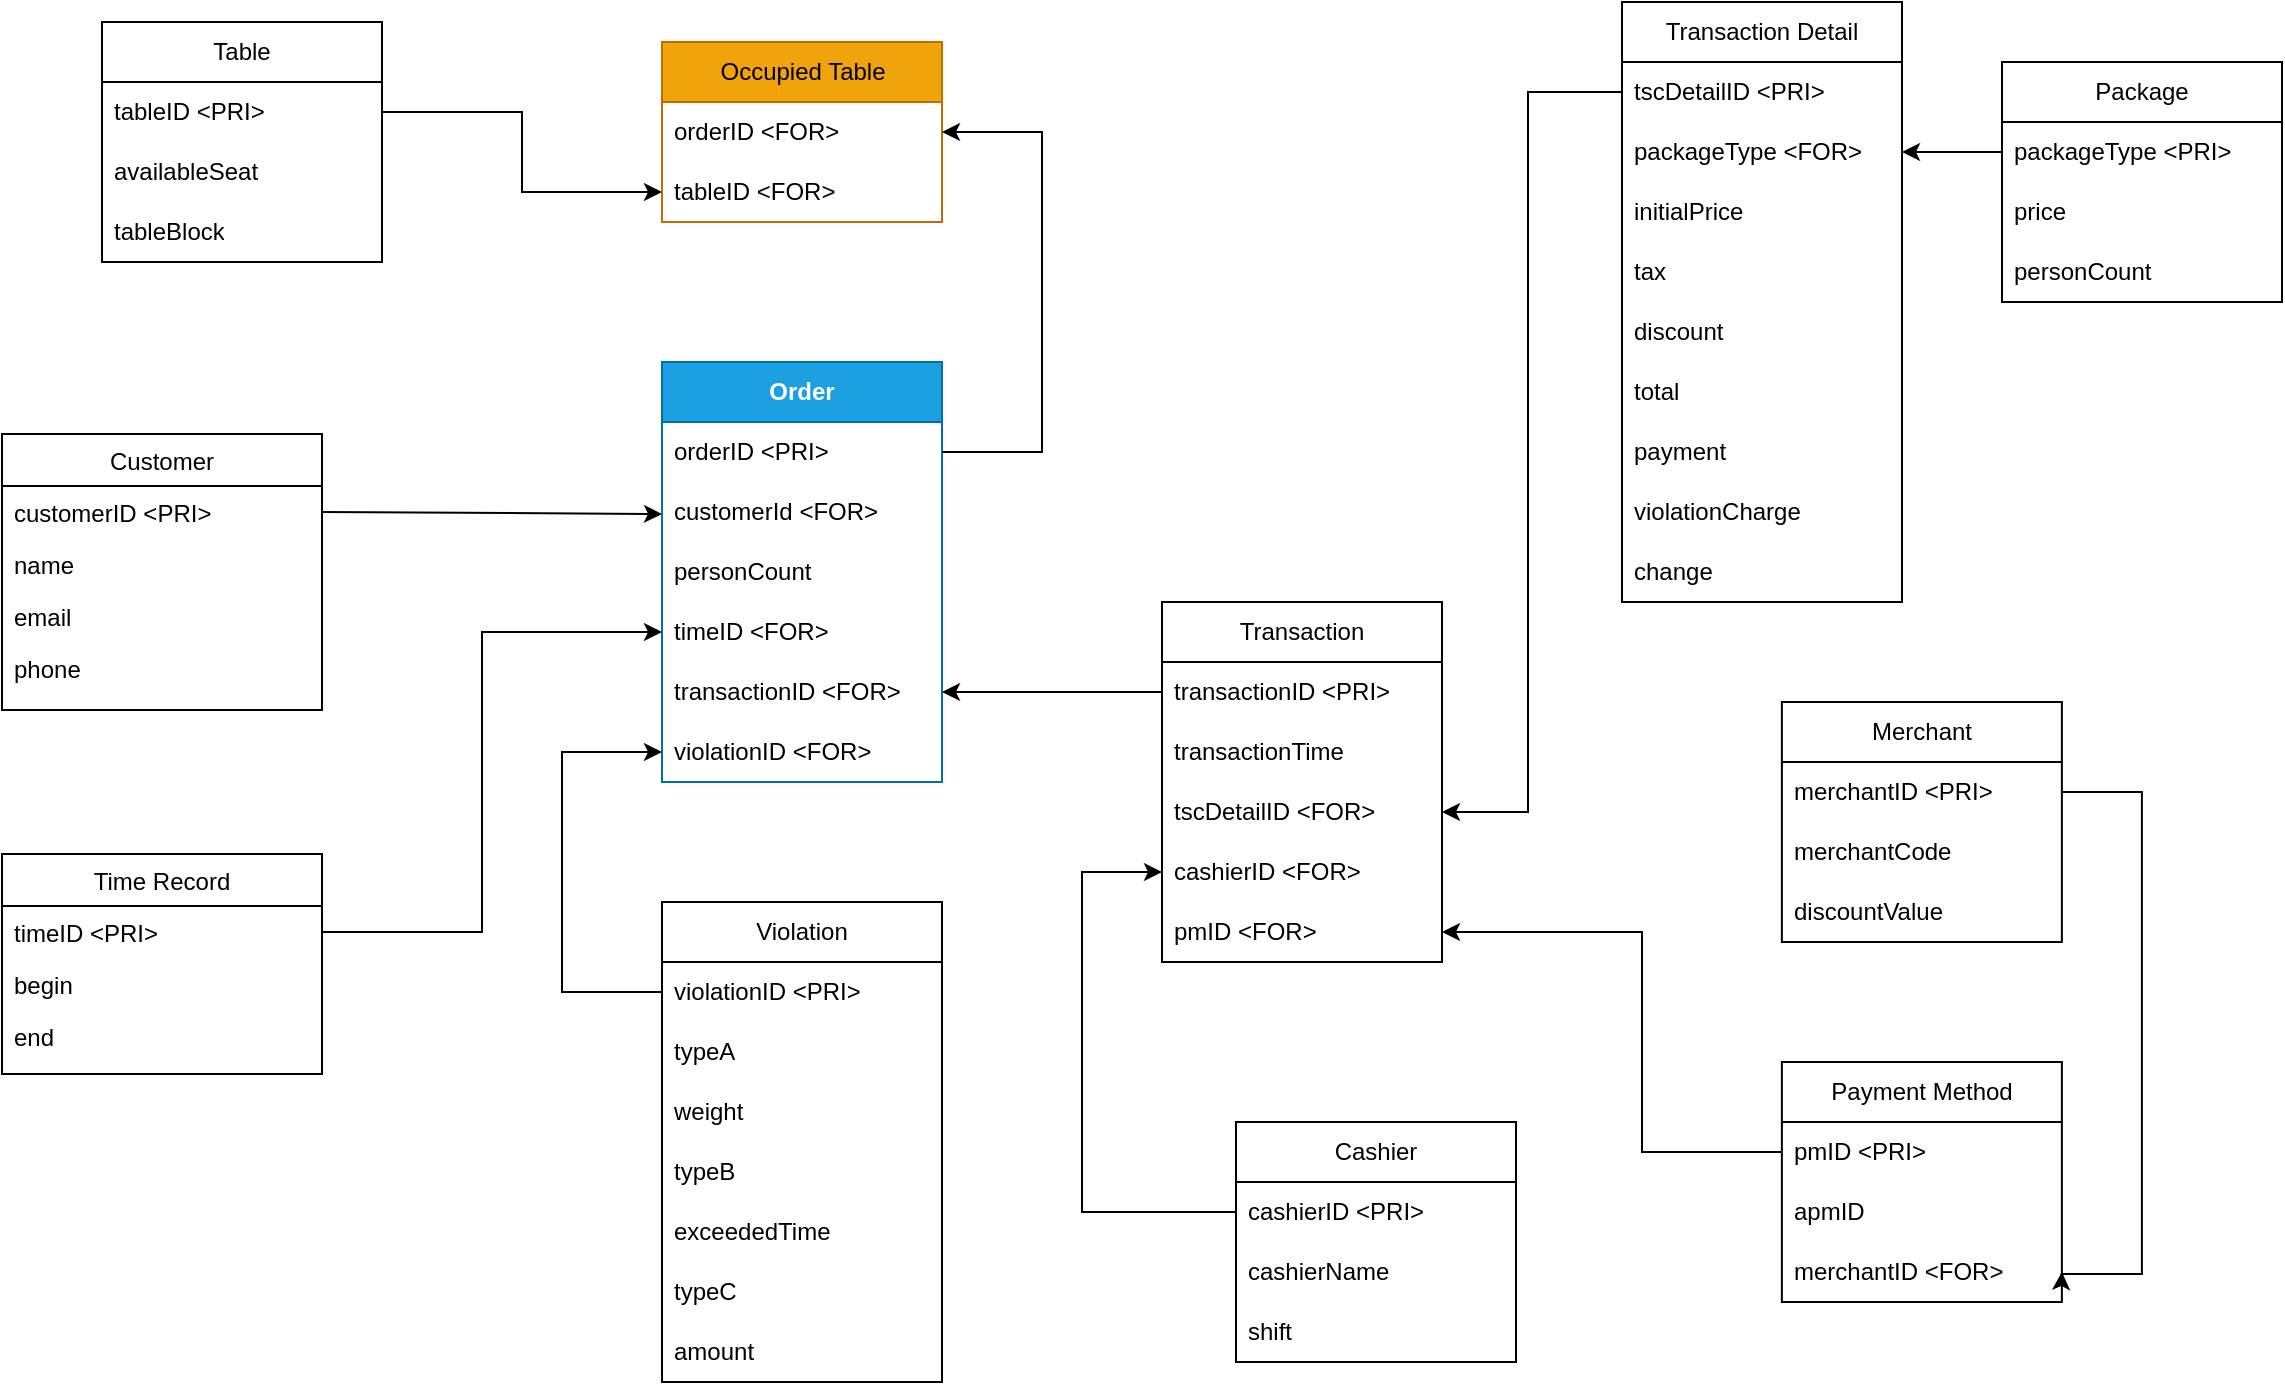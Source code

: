 <mxfile version="21.4.0" type="device">
  <diagram id="C5RBs43oDa-KdzZeNtuy" name="Page-1">
    <mxGraphModel dx="1593" dy="828" grid="1" gridSize="10" guides="1" tooltips="1" connect="1" arrows="1" fold="1" page="1" pageScale="1" pageWidth="1654" pageHeight="1169" math="0" shadow="0">
      <root>
        <mxCell id="WIyWlLk6GJQsqaUBKTNV-0" />
        <mxCell id="WIyWlLk6GJQsqaUBKTNV-1" parent="WIyWlLk6GJQsqaUBKTNV-0" />
        <mxCell id="zkfFHV4jXpPFQw0GAbJ--0" value="Customer" style="swimlane;fontStyle=0;align=center;verticalAlign=top;childLayout=stackLayout;horizontal=1;startSize=26;horizontalStack=0;resizeParent=1;resizeLast=0;collapsible=1;marginBottom=0;rounded=0;shadow=0;strokeWidth=1;movable=1;resizable=1;rotatable=1;deletable=1;editable=1;locked=0;connectable=1;fillColor=none;" parent="WIyWlLk6GJQsqaUBKTNV-1" vertex="1">
          <mxGeometry x="257" y="396" width="160" height="138" as="geometry">
            <mxRectangle x="257" y="456" width="160" height="26" as="alternateBounds" />
          </mxGeometry>
        </mxCell>
        <mxCell id="zkfFHV4jXpPFQw0GAbJ--1" value="customerID &lt;PRI&gt;" style="text;align=left;verticalAlign=top;spacingLeft=4;spacingRight=4;overflow=hidden;rotatable=0;points=[[0,0.5],[1,0.5]];portConstraint=eastwest;" parent="zkfFHV4jXpPFQw0GAbJ--0" vertex="1">
          <mxGeometry y="26" width="160" height="26" as="geometry" />
        </mxCell>
        <mxCell id="zkfFHV4jXpPFQw0GAbJ--3" value="name" style="text;align=left;verticalAlign=top;spacingLeft=4;spacingRight=4;overflow=hidden;rotatable=0;points=[[0,0.5],[1,0.5]];portConstraint=eastwest;rounded=0;shadow=0;html=0;" parent="zkfFHV4jXpPFQw0GAbJ--0" vertex="1">
          <mxGeometry y="52" width="160" height="26" as="geometry" />
        </mxCell>
        <mxCell id="HFJ0OPPeHNzr7fRNvtOe-2" value="email" style="text;align=left;verticalAlign=top;spacingLeft=4;spacingRight=4;overflow=hidden;rotatable=0;points=[[0,0.5],[1,0.5]];portConstraint=eastwest;rounded=0;shadow=0;html=0;" parent="zkfFHV4jXpPFQw0GAbJ--0" vertex="1">
          <mxGeometry y="78" width="160" height="26" as="geometry" />
        </mxCell>
        <mxCell id="HFJ0OPPeHNzr7fRNvtOe-3" value="phone" style="text;align=left;verticalAlign=top;spacingLeft=4;spacingRight=4;overflow=hidden;rotatable=0;points=[[0,0.5],[1,0.5]];portConstraint=eastwest;rounded=0;shadow=0;html=0;" parent="zkfFHV4jXpPFQw0GAbJ--0" vertex="1">
          <mxGeometry y="104" width="160" height="26" as="geometry" />
        </mxCell>
        <mxCell id="HFJ0OPPeHNzr7fRNvtOe-5" value="" style="endArrow=classic;html=1;rounded=0;exitX=1;exitY=0.5;exitDx=0;exitDy=0;" parent="WIyWlLk6GJQsqaUBKTNV-1" source="zkfFHV4jXpPFQw0GAbJ--1" edge="1">
          <mxGeometry width="50" height="50" relative="1" as="geometry">
            <mxPoint x="507" y="436" as="sourcePoint" />
            <mxPoint x="587" y="436" as="targetPoint" />
          </mxGeometry>
        </mxCell>
        <mxCell id="HFJ0OPPeHNzr7fRNvtOe-8" value="&lt;b&gt;&lt;font style=&quot;font-size: 12px;&quot;&gt;Order&lt;/font&gt;&lt;/b&gt;" style="swimlane;fontStyle=0;childLayout=stackLayout;horizontal=1;startSize=30;horizontalStack=0;resizeParent=1;resizeParentMax=0;resizeLast=0;collapsible=1;marginBottom=0;whiteSpace=wrap;html=1;fillColor=#1ba1e2;strokeColor=#006EAF;fontColor=#ffffff;" parent="WIyWlLk6GJQsqaUBKTNV-1" vertex="1">
          <mxGeometry x="587" y="360" width="140" height="210" as="geometry">
            <mxRectangle x="540" y="134" width="70" height="30" as="alternateBounds" />
          </mxGeometry>
        </mxCell>
        <mxCell id="HFJ0OPPeHNzr7fRNvtOe-9" value="orderID &amp;lt;PRI&amp;gt;" style="text;strokeColor=none;fillColor=none;align=left;verticalAlign=middle;spacingLeft=4;spacingRight=4;overflow=hidden;points=[[0,0.5],[1,0.5]];portConstraint=eastwest;rotatable=0;whiteSpace=wrap;html=1;" parent="HFJ0OPPeHNzr7fRNvtOe-8" vertex="1">
          <mxGeometry y="30" width="140" height="30" as="geometry" />
        </mxCell>
        <mxCell id="HFJ0OPPeHNzr7fRNvtOe-10" value="customerId &amp;lt;FOR&amp;gt;" style="text;strokeColor=none;fillColor=none;align=left;verticalAlign=middle;spacingLeft=4;spacingRight=4;overflow=hidden;points=[[0,0.5],[1,0.5]];portConstraint=eastwest;rotatable=0;whiteSpace=wrap;html=1;" parent="HFJ0OPPeHNzr7fRNvtOe-8" vertex="1">
          <mxGeometry y="60" width="140" height="30" as="geometry" />
        </mxCell>
        <mxCell id="HFJ0OPPeHNzr7fRNvtOe-11" value="personCount" style="text;strokeColor=none;fillColor=none;align=left;verticalAlign=middle;spacingLeft=4;spacingRight=4;overflow=hidden;points=[[0,0.5],[1,0.5]];portConstraint=eastwest;rotatable=0;whiteSpace=wrap;html=1;" parent="HFJ0OPPeHNzr7fRNvtOe-8" vertex="1">
          <mxGeometry y="90" width="140" height="30" as="geometry" />
        </mxCell>
        <mxCell id="HFJ0OPPeHNzr7fRNvtOe-15" value="timeID &amp;lt;FOR&amp;gt;" style="text;strokeColor=none;fillColor=none;align=left;verticalAlign=middle;spacingLeft=4;spacingRight=4;overflow=hidden;points=[[0,0.5],[1,0.5]];portConstraint=eastwest;rotatable=0;whiteSpace=wrap;html=1;" parent="HFJ0OPPeHNzr7fRNvtOe-8" vertex="1">
          <mxGeometry y="120" width="140" height="30" as="geometry" />
        </mxCell>
        <mxCell id="kiUMEhD_tdSdoW-5Vb_H-0" value="transactionID &amp;lt;FOR&amp;gt;" style="text;strokeColor=none;fillColor=none;align=left;verticalAlign=middle;spacingLeft=4;spacingRight=4;overflow=hidden;points=[[0,0.5],[1,0.5]];portConstraint=eastwest;rotatable=0;whiteSpace=wrap;html=1;" parent="HFJ0OPPeHNzr7fRNvtOe-8" vertex="1">
          <mxGeometry y="150" width="140" height="30" as="geometry" />
        </mxCell>
        <mxCell id="kiUMEhD_tdSdoW-5Vb_H-1" value="violationID&amp;nbsp;&amp;lt;FOR&amp;gt;" style="text;strokeColor=none;fillColor=none;align=left;verticalAlign=middle;spacingLeft=4;spacingRight=4;overflow=hidden;points=[[0,0.5],[1,0.5]];portConstraint=eastwest;rotatable=0;whiteSpace=wrap;html=1;" parent="HFJ0OPPeHNzr7fRNvtOe-8" vertex="1">
          <mxGeometry y="180" width="140" height="30" as="geometry" />
        </mxCell>
        <mxCell id="kiUMEhD_tdSdoW-5Vb_H-4" value="Time Record" style="swimlane;fontStyle=0;align=center;verticalAlign=top;childLayout=stackLayout;horizontal=1;startSize=26;horizontalStack=0;resizeParent=1;resizeLast=0;collapsible=1;marginBottom=0;rounded=0;shadow=0;strokeWidth=1;movable=1;resizable=1;rotatable=1;deletable=1;editable=1;locked=0;connectable=1;" parent="WIyWlLk6GJQsqaUBKTNV-1" vertex="1">
          <mxGeometry x="257" y="606" width="160" height="110" as="geometry">
            <mxRectangle x="257" y="666" width="160" height="26" as="alternateBounds" />
          </mxGeometry>
        </mxCell>
        <mxCell id="kiUMEhD_tdSdoW-5Vb_H-5" value="timeID &lt;PRI&gt;" style="text;align=left;verticalAlign=top;spacingLeft=4;spacingRight=4;overflow=hidden;rotatable=0;points=[[0,0.5],[1,0.5]];portConstraint=eastwest;" parent="kiUMEhD_tdSdoW-5Vb_H-4" vertex="1">
          <mxGeometry y="26" width="160" height="26" as="geometry" />
        </mxCell>
        <mxCell id="kiUMEhD_tdSdoW-5Vb_H-6" value="begin" style="text;align=left;verticalAlign=top;spacingLeft=4;spacingRight=4;overflow=hidden;rotatable=0;points=[[0,0.5],[1,0.5]];portConstraint=eastwest;rounded=0;shadow=0;html=0;" parent="kiUMEhD_tdSdoW-5Vb_H-4" vertex="1">
          <mxGeometry y="52" width="160" height="26" as="geometry" />
        </mxCell>
        <mxCell id="kiUMEhD_tdSdoW-5Vb_H-7" value="end" style="text;align=left;verticalAlign=top;spacingLeft=4;spacingRight=4;overflow=hidden;rotatable=0;points=[[0,0.5],[1,0.5]];portConstraint=eastwest;rounded=0;shadow=0;html=0;" parent="kiUMEhD_tdSdoW-5Vb_H-4" vertex="1">
          <mxGeometry y="78" width="160" height="32" as="geometry" />
        </mxCell>
        <mxCell id="kiUMEhD_tdSdoW-5Vb_H-9" style="edgeStyle=orthogonalEdgeStyle;rounded=0;orthogonalLoop=1;jettySize=auto;html=1;exitX=1;exitY=0.5;exitDx=0;exitDy=0;entryX=0;entryY=0.5;entryDx=0;entryDy=0;" parent="WIyWlLk6GJQsqaUBKTNV-1" source="kiUMEhD_tdSdoW-5Vb_H-5" target="HFJ0OPPeHNzr7fRNvtOe-15" edge="1">
          <mxGeometry relative="1" as="geometry">
            <mxPoint x="537" y="496" as="targetPoint" />
            <Array as="points">
              <mxPoint x="497" y="645" />
              <mxPoint x="497" y="495" />
            </Array>
          </mxGeometry>
        </mxCell>
        <mxCell id="kiUMEhD_tdSdoW-5Vb_H-10" value="Violation" style="swimlane;fontStyle=0;childLayout=stackLayout;horizontal=1;startSize=30;horizontalStack=0;resizeParent=1;resizeParentMax=0;resizeLast=0;collapsible=1;marginBottom=0;whiteSpace=wrap;html=1;" parent="WIyWlLk6GJQsqaUBKTNV-1" vertex="1">
          <mxGeometry x="587" y="630" width="140" height="240" as="geometry">
            <mxRectangle x="587" y="690" width="70" height="30" as="alternateBounds" />
          </mxGeometry>
        </mxCell>
        <mxCell id="kiUMEhD_tdSdoW-5Vb_H-11" value="violationID &amp;lt;PRI&amp;gt;" style="text;strokeColor=none;fillColor=none;align=left;verticalAlign=middle;spacingLeft=4;spacingRight=4;overflow=hidden;points=[[0,0.5],[1,0.5]];portConstraint=eastwest;rotatable=0;whiteSpace=wrap;html=1;" parent="kiUMEhD_tdSdoW-5Vb_H-10" vertex="1">
          <mxGeometry y="30" width="140" height="30" as="geometry" />
        </mxCell>
        <mxCell id="kiUMEhD_tdSdoW-5Vb_H-12" value="typeA" style="text;strokeColor=none;fillColor=none;align=left;verticalAlign=middle;spacingLeft=4;spacingRight=4;overflow=hidden;points=[[0,0.5],[1,0.5]];portConstraint=eastwest;rotatable=0;whiteSpace=wrap;html=1;" parent="kiUMEhD_tdSdoW-5Vb_H-10" vertex="1">
          <mxGeometry y="60" width="140" height="30" as="geometry" />
        </mxCell>
        <mxCell id="kiUMEhD_tdSdoW-5Vb_H-13" value="weight" style="text;strokeColor=none;fillColor=none;align=left;verticalAlign=middle;spacingLeft=4;spacingRight=4;overflow=hidden;points=[[0,0.5],[1,0.5]];portConstraint=eastwest;rotatable=0;whiteSpace=wrap;html=1;" parent="kiUMEhD_tdSdoW-5Vb_H-10" vertex="1">
          <mxGeometry y="90" width="140" height="30" as="geometry" />
        </mxCell>
        <mxCell id="kiUMEhD_tdSdoW-5Vb_H-14" value="typeB" style="text;strokeColor=none;fillColor=none;align=left;verticalAlign=middle;spacingLeft=4;spacingRight=4;overflow=hidden;points=[[0,0.5],[1,0.5]];portConstraint=eastwest;rotatable=0;whiteSpace=wrap;html=1;" parent="kiUMEhD_tdSdoW-5Vb_H-10" vertex="1">
          <mxGeometry y="120" width="140" height="30" as="geometry" />
        </mxCell>
        <mxCell id="kiUMEhD_tdSdoW-5Vb_H-15" value="exceededTime" style="text;strokeColor=none;fillColor=none;align=left;verticalAlign=middle;spacingLeft=4;spacingRight=4;overflow=hidden;points=[[0,0.5],[1,0.5]];portConstraint=eastwest;rotatable=0;whiteSpace=wrap;html=1;" parent="kiUMEhD_tdSdoW-5Vb_H-10" vertex="1">
          <mxGeometry y="150" width="140" height="30" as="geometry" />
        </mxCell>
        <mxCell id="kiUMEhD_tdSdoW-5Vb_H-16" value="typeC" style="text;strokeColor=none;fillColor=none;align=left;verticalAlign=middle;spacingLeft=4;spacingRight=4;overflow=hidden;points=[[0,0.5],[1,0.5]];portConstraint=eastwest;rotatable=0;whiteSpace=wrap;html=1;" parent="kiUMEhD_tdSdoW-5Vb_H-10" vertex="1">
          <mxGeometry y="180" width="140" height="30" as="geometry" />
        </mxCell>
        <mxCell id="kiUMEhD_tdSdoW-5Vb_H-17" value="amount" style="text;strokeColor=none;fillColor=none;align=left;verticalAlign=middle;spacingLeft=4;spacingRight=4;overflow=hidden;points=[[0,0.5],[1,0.5]];portConstraint=eastwest;rotatable=0;whiteSpace=wrap;html=1;" parent="kiUMEhD_tdSdoW-5Vb_H-10" vertex="1">
          <mxGeometry y="210" width="140" height="30" as="geometry" />
        </mxCell>
        <mxCell id="kiUMEhD_tdSdoW-5Vb_H-23" style="edgeStyle=orthogonalEdgeStyle;rounded=0;orthogonalLoop=1;jettySize=auto;html=1;exitX=0;exitY=0.5;exitDx=0;exitDy=0;entryX=0;entryY=0.5;entryDx=0;entryDy=0;" parent="WIyWlLk6GJQsqaUBKTNV-1" source="kiUMEhD_tdSdoW-5Vb_H-11" target="kiUMEhD_tdSdoW-5Vb_H-1" edge="1">
          <mxGeometry relative="1" as="geometry">
            <mxPoint x="547" y="550" as="targetPoint" />
            <Array as="points">
              <mxPoint x="537" y="675" />
              <mxPoint x="537" y="555" />
            </Array>
          </mxGeometry>
        </mxCell>
        <mxCell id="kiUMEhD_tdSdoW-5Vb_H-26" value="Occupied Table" style="swimlane;fontStyle=0;childLayout=stackLayout;horizontal=1;startSize=30;horizontalStack=0;resizeParent=1;resizeParentMax=0;resizeLast=0;collapsible=1;marginBottom=0;html=1;fillColor=#f0a30a;fontColor=default;strokeColor=#BD7000;labelBorderColor=none;" parent="WIyWlLk6GJQsqaUBKTNV-1" vertex="1">
          <mxGeometry x="587" y="200" width="140" height="90" as="geometry" />
        </mxCell>
        <mxCell id="kiUMEhD_tdSdoW-5Vb_H-27" value="orderID &amp;lt;FOR&amp;gt;" style="text;strokeColor=none;fillColor=none;align=left;verticalAlign=middle;spacingLeft=4;spacingRight=4;overflow=hidden;points=[[0,0.5],[1,0.5]];portConstraint=eastwest;rotatable=0;whiteSpace=wrap;html=1;" parent="kiUMEhD_tdSdoW-5Vb_H-26" vertex="1">
          <mxGeometry y="30" width="140" height="30" as="geometry" />
        </mxCell>
        <mxCell id="kiUMEhD_tdSdoW-5Vb_H-28" value="tableID &amp;lt;FOR&amp;gt;" style="text;strokeColor=none;fillColor=none;align=left;verticalAlign=middle;spacingLeft=4;spacingRight=4;overflow=hidden;points=[[0,0.5],[1,0.5]];portConstraint=eastwest;rotatable=0;whiteSpace=wrap;html=1;" parent="kiUMEhD_tdSdoW-5Vb_H-26" vertex="1">
          <mxGeometry y="60" width="140" height="30" as="geometry" />
        </mxCell>
        <mxCell id="kiUMEhD_tdSdoW-5Vb_H-25" style="edgeStyle=orthogonalEdgeStyle;rounded=0;orthogonalLoop=1;jettySize=auto;html=1;exitX=1;exitY=0.5;exitDx=0;exitDy=0;entryX=1;entryY=0.5;entryDx=0;entryDy=0;" parent="WIyWlLk6GJQsqaUBKTNV-1" source="HFJ0OPPeHNzr7fRNvtOe-9" target="kiUMEhD_tdSdoW-5Vb_H-27" edge="1">
          <mxGeometry relative="1" as="geometry">
            <mxPoint x="727" y="230" as="targetPoint" />
            <Array as="points">
              <mxPoint x="777" y="405" />
              <mxPoint x="757" y="245" />
            </Array>
          </mxGeometry>
        </mxCell>
        <mxCell id="kiUMEhD_tdSdoW-5Vb_H-32" value="Table" style="swimlane;fontStyle=0;childLayout=stackLayout;horizontal=1;startSize=30;horizontalStack=0;resizeParent=1;resizeParentMax=0;resizeLast=0;collapsible=1;marginBottom=0;whiteSpace=wrap;html=1;fillColor=none;" parent="WIyWlLk6GJQsqaUBKTNV-1" vertex="1">
          <mxGeometry x="307" y="190" width="140" height="120" as="geometry">
            <mxRectangle x="307" y="250" width="70" height="30" as="alternateBounds" />
          </mxGeometry>
        </mxCell>
        <mxCell id="kiUMEhD_tdSdoW-5Vb_H-33" value="tableID &amp;lt;PRI&amp;gt;" style="text;strokeColor=none;fillColor=none;align=left;verticalAlign=middle;spacingLeft=4;spacingRight=4;overflow=hidden;points=[[0,0.5],[1,0.5]];portConstraint=eastwest;rotatable=0;whiteSpace=wrap;html=1;" parent="kiUMEhD_tdSdoW-5Vb_H-32" vertex="1">
          <mxGeometry y="30" width="140" height="30" as="geometry" />
        </mxCell>
        <mxCell id="kiUMEhD_tdSdoW-5Vb_H-34" value="availableSeat" style="text;strokeColor=none;fillColor=none;align=left;verticalAlign=middle;spacingLeft=4;spacingRight=4;overflow=hidden;points=[[0,0.5],[1,0.5]];portConstraint=eastwest;rotatable=0;whiteSpace=wrap;html=1;" parent="kiUMEhD_tdSdoW-5Vb_H-32" vertex="1">
          <mxGeometry y="60" width="140" height="30" as="geometry" />
        </mxCell>
        <mxCell id="kiUMEhD_tdSdoW-5Vb_H-35" value="tableBlock" style="text;strokeColor=none;fillColor=none;align=left;verticalAlign=middle;spacingLeft=4;spacingRight=4;overflow=hidden;points=[[0,0.5],[1,0.5]];portConstraint=eastwest;rotatable=0;whiteSpace=wrap;html=1;" parent="kiUMEhD_tdSdoW-5Vb_H-32" vertex="1">
          <mxGeometry y="90" width="140" height="30" as="geometry" />
        </mxCell>
        <mxCell id="kiUMEhD_tdSdoW-5Vb_H-37" style="edgeStyle=orthogonalEdgeStyle;rounded=0;orthogonalLoop=1;jettySize=auto;html=1;exitX=1;exitY=0.5;exitDx=0;exitDy=0;entryX=0;entryY=0.5;entryDx=0;entryDy=0;" parent="WIyWlLk6GJQsqaUBKTNV-1" source="kiUMEhD_tdSdoW-5Vb_H-33" target="kiUMEhD_tdSdoW-5Vb_H-28" edge="1">
          <mxGeometry relative="1" as="geometry">
            <mxPoint x="527" y="290" as="targetPoint" />
            <Array as="points">
              <mxPoint x="517" y="235" />
              <mxPoint x="517" y="275" />
            </Array>
          </mxGeometry>
        </mxCell>
        <mxCell id="kiUMEhD_tdSdoW-5Vb_H-40" value="Transaction" style="swimlane;fontStyle=0;childLayout=stackLayout;horizontal=1;startSize=30;horizontalStack=0;resizeParent=1;resizeParentMax=0;resizeLast=0;collapsible=1;marginBottom=0;whiteSpace=wrap;html=1;fillColor=none;" parent="WIyWlLk6GJQsqaUBKTNV-1" vertex="1">
          <mxGeometry x="837" y="480" width="140" height="180" as="geometry">
            <mxRectangle x="837" y="540" width="70" height="30" as="alternateBounds" />
          </mxGeometry>
        </mxCell>
        <mxCell id="kiUMEhD_tdSdoW-5Vb_H-41" value="transactionID &amp;lt;PRI&amp;gt;" style="text;strokeColor=none;fillColor=none;align=left;verticalAlign=middle;spacingLeft=4;spacingRight=4;overflow=hidden;points=[[0,0.5],[1,0.5]];portConstraint=eastwest;rotatable=0;whiteSpace=wrap;html=1;" parent="kiUMEhD_tdSdoW-5Vb_H-40" vertex="1">
          <mxGeometry y="30" width="140" height="30" as="geometry" />
        </mxCell>
        <mxCell id="kiUMEhD_tdSdoW-5Vb_H-42" value="transactionTime" style="text;strokeColor=none;fillColor=none;align=left;verticalAlign=middle;spacingLeft=4;spacingRight=4;overflow=hidden;points=[[0,0.5],[1,0.5]];portConstraint=eastwest;rotatable=0;whiteSpace=wrap;html=1;" parent="kiUMEhD_tdSdoW-5Vb_H-40" vertex="1">
          <mxGeometry y="60" width="140" height="30" as="geometry" />
        </mxCell>
        <mxCell id="kiUMEhD_tdSdoW-5Vb_H-43" value="tscDetailID &amp;lt;FOR&amp;gt;" style="text;strokeColor=none;fillColor=none;align=left;verticalAlign=middle;spacingLeft=4;spacingRight=4;overflow=hidden;points=[[0,0.5],[1,0.5]];portConstraint=eastwest;rotatable=0;whiteSpace=wrap;html=1;" parent="kiUMEhD_tdSdoW-5Vb_H-40" vertex="1">
          <mxGeometry y="90" width="140" height="30" as="geometry" />
        </mxCell>
        <mxCell id="kiUMEhD_tdSdoW-5Vb_H-45" value="cashierID &amp;lt;FOR&amp;gt;" style="text;strokeColor=none;fillColor=none;align=left;verticalAlign=middle;spacingLeft=4;spacingRight=4;overflow=hidden;points=[[0,0.5],[1,0.5]];portConstraint=eastwest;rotatable=0;whiteSpace=wrap;html=1;" parent="kiUMEhD_tdSdoW-5Vb_H-40" vertex="1">
          <mxGeometry y="120" width="140" height="30" as="geometry" />
        </mxCell>
        <mxCell id="YSc4F-B8migSPflr6jA6-12" value="pmID &amp;lt;FOR&amp;gt;" style="text;strokeColor=none;fillColor=none;align=left;verticalAlign=middle;spacingLeft=4;spacingRight=4;overflow=hidden;points=[[0,0.5],[1,0.5]];portConstraint=eastwest;rotatable=0;whiteSpace=wrap;html=1;" parent="kiUMEhD_tdSdoW-5Vb_H-40" vertex="1">
          <mxGeometry y="150" width="140" height="30" as="geometry" />
        </mxCell>
        <mxCell id="kiUMEhD_tdSdoW-5Vb_H-48" value="Cashier" style="swimlane;fontStyle=0;childLayout=stackLayout;horizontal=1;startSize=30;horizontalStack=0;resizeParent=1;resizeParentMax=0;resizeLast=0;collapsible=1;marginBottom=0;whiteSpace=wrap;html=1;fillColor=none;" parent="WIyWlLk6GJQsqaUBKTNV-1" vertex="1">
          <mxGeometry x="874" y="740" width="140" height="120" as="geometry">
            <mxRectangle x="874" y="800" width="80" height="30" as="alternateBounds" />
          </mxGeometry>
        </mxCell>
        <mxCell id="kiUMEhD_tdSdoW-5Vb_H-49" value="cashierID &amp;lt;PRI&amp;gt;" style="text;strokeColor=none;fillColor=none;align=left;verticalAlign=middle;spacingLeft=4;spacingRight=4;overflow=hidden;points=[[0,0.5],[1,0.5]];portConstraint=eastwest;rotatable=0;whiteSpace=wrap;html=1;" parent="kiUMEhD_tdSdoW-5Vb_H-48" vertex="1">
          <mxGeometry y="30" width="140" height="30" as="geometry" />
        </mxCell>
        <mxCell id="kiUMEhD_tdSdoW-5Vb_H-50" value="cashierName" style="text;strokeColor=none;fillColor=none;align=left;verticalAlign=middle;spacingLeft=4;spacingRight=4;overflow=hidden;points=[[0,0.5],[1,0.5]];portConstraint=eastwest;rotatable=0;whiteSpace=wrap;html=1;" parent="kiUMEhD_tdSdoW-5Vb_H-48" vertex="1">
          <mxGeometry y="60" width="140" height="30" as="geometry" />
        </mxCell>
        <mxCell id="kiUMEhD_tdSdoW-5Vb_H-51" value="shift" style="text;strokeColor=none;fillColor=none;align=left;verticalAlign=middle;spacingLeft=4;spacingRight=4;overflow=hidden;points=[[0,0.5],[1,0.5]];portConstraint=eastwest;rotatable=0;whiteSpace=wrap;html=1;" parent="kiUMEhD_tdSdoW-5Vb_H-48" vertex="1">
          <mxGeometry y="90" width="140" height="30" as="geometry" />
        </mxCell>
        <mxCell id="kiUMEhD_tdSdoW-5Vb_H-52" style="edgeStyle=orthogonalEdgeStyle;rounded=0;orthogonalLoop=1;jettySize=auto;html=1;exitX=0;exitY=0.5;exitDx=0;exitDy=0;entryX=0;entryY=0.5;entryDx=0;entryDy=0;" parent="WIyWlLk6GJQsqaUBKTNV-1" source="kiUMEhD_tdSdoW-5Vb_H-49" target="kiUMEhD_tdSdoW-5Vb_H-45" edge="1">
          <mxGeometry relative="1" as="geometry">
            <mxPoint x="847" y="700" as="targetPoint" />
            <Array as="points">
              <mxPoint x="797" y="785" />
              <mxPoint x="797" y="615" />
            </Array>
          </mxGeometry>
        </mxCell>
        <mxCell id="kiUMEhD_tdSdoW-5Vb_H-53" style="edgeStyle=orthogonalEdgeStyle;rounded=0;orthogonalLoop=1;jettySize=auto;html=1;exitX=0;exitY=0.5;exitDx=0;exitDy=0;entryX=1;entryY=0.5;entryDx=0;entryDy=0;" parent="WIyWlLk6GJQsqaUBKTNV-1" source="kiUMEhD_tdSdoW-5Vb_H-41" target="kiUMEhD_tdSdoW-5Vb_H-0" edge="1">
          <mxGeometry relative="1" as="geometry" />
        </mxCell>
        <mxCell id="kiUMEhD_tdSdoW-5Vb_H-54" value="Merchant" style="swimlane;fontStyle=0;childLayout=stackLayout;horizontal=1;startSize=30;horizontalStack=0;resizeParent=1;resizeParentMax=0;resizeLast=0;collapsible=1;marginBottom=0;whiteSpace=wrap;html=1;" parent="WIyWlLk6GJQsqaUBKTNV-1" vertex="1">
          <mxGeometry x="1146.94" y="530" width="140" height="120" as="geometry" />
        </mxCell>
        <mxCell id="kiUMEhD_tdSdoW-5Vb_H-55" value="merchantID &amp;lt;PRI&amp;gt;" style="text;strokeColor=none;fillColor=none;align=left;verticalAlign=middle;spacingLeft=4;spacingRight=4;overflow=hidden;points=[[0,0.5],[1,0.5]];portConstraint=eastwest;rotatable=0;whiteSpace=wrap;html=1;" parent="kiUMEhD_tdSdoW-5Vb_H-54" vertex="1">
          <mxGeometry y="30" width="140" height="30" as="geometry" />
        </mxCell>
        <mxCell id="kiUMEhD_tdSdoW-5Vb_H-56" value="merchantCode" style="text;strokeColor=none;fillColor=none;align=left;verticalAlign=middle;spacingLeft=4;spacingRight=4;overflow=hidden;points=[[0,0.5],[1,0.5]];portConstraint=eastwest;rotatable=0;whiteSpace=wrap;html=1;" parent="kiUMEhD_tdSdoW-5Vb_H-54" vertex="1">
          <mxGeometry y="60" width="140" height="30" as="geometry" />
        </mxCell>
        <mxCell id="kiUMEhD_tdSdoW-5Vb_H-57" value="discountValue" style="text;strokeColor=none;fillColor=none;align=left;verticalAlign=middle;spacingLeft=4;spacingRight=4;overflow=hidden;points=[[0,0.5],[1,0.5]];portConstraint=eastwest;rotatable=0;whiteSpace=wrap;html=1;" parent="kiUMEhD_tdSdoW-5Vb_H-54" vertex="1">
          <mxGeometry y="90" width="140" height="30" as="geometry" />
        </mxCell>
        <mxCell id="kiUMEhD_tdSdoW-5Vb_H-59" value="Transaction Detail" style="swimlane;fontStyle=0;childLayout=stackLayout;horizontal=1;startSize=30;horizontalStack=0;resizeParent=1;resizeParentMax=0;resizeLast=0;collapsible=1;marginBottom=0;whiteSpace=wrap;html=1;" parent="WIyWlLk6GJQsqaUBKTNV-1" vertex="1">
          <mxGeometry x="1067" y="180" width="140" height="300" as="geometry">
            <mxRectangle x="1067" y="240" width="70" height="30" as="alternateBounds" />
          </mxGeometry>
        </mxCell>
        <mxCell id="kiUMEhD_tdSdoW-5Vb_H-60" value="tscDetailID &amp;lt;PRI&amp;gt;" style="text;strokeColor=none;fillColor=none;align=left;verticalAlign=middle;spacingLeft=4;spacingRight=4;overflow=hidden;points=[[0,0.5],[1,0.5]];portConstraint=eastwest;rotatable=0;whiteSpace=wrap;html=1;" parent="kiUMEhD_tdSdoW-5Vb_H-59" vertex="1">
          <mxGeometry y="30" width="140" height="30" as="geometry" />
        </mxCell>
        <mxCell id="kiUMEhD_tdSdoW-5Vb_H-61" value="packageType &amp;lt;FOR&amp;gt;" style="text;strokeColor=none;fillColor=none;align=left;verticalAlign=middle;spacingLeft=4;spacingRight=4;overflow=hidden;points=[[0,0.5],[1,0.5]];portConstraint=eastwest;rotatable=0;whiteSpace=wrap;html=1;" parent="kiUMEhD_tdSdoW-5Vb_H-59" vertex="1">
          <mxGeometry y="60" width="140" height="30" as="geometry" />
        </mxCell>
        <mxCell id="kiUMEhD_tdSdoW-5Vb_H-64" value="initialPrice" style="text;strokeColor=none;fillColor=none;align=left;verticalAlign=middle;spacingLeft=4;spacingRight=4;overflow=hidden;points=[[0,0.5],[1,0.5]];portConstraint=eastwest;rotatable=0;whiteSpace=wrap;html=1;" parent="kiUMEhD_tdSdoW-5Vb_H-59" vertex="1">
          <mxGeometry y="90" width="140" height="30" as="geometry" />
        </mxCell>
        <mxCell id="kiUMEhD_tdSdoW-5Vb_H-68" value="tax" style="text;strokeColor=none;fillColor=none;align=left;verticalAlign=middle;spacingLeft=4;spacingRight=4;overflow=hidden;points=[[0,0.5],[1,0.5]];portConstraint=eastwest;rotatable=0;whiteSpace=wrap;html=1;" parent="kiUMEhD_tdSdoW-5Vb_H-59" vertex="1">
          <mxGeometry y="120" width="140" height="30" as="geometry" />
        </mxCell>
        <mxCell id="TMi0J6dXSn9u7tuAEuj6-0" value="discount" style="text;strokeColor=none;fillColor=none;align=left;verticalAlign=middle;spacingLeft=4;spacingRight=4;overflow=hidden;points=[[0,0.5],[1,0.5]];portConstraint=eastwest;rotatable=0;whiteSpace=wrap;html=1;" vertex="1" parent="kiUMEhD_tdSdoW-5Vb_H-59">
          <mxGeometry y="150" width="140" height="30" as="geometry" />
        </mxCell>
        <mxCell id="kiUMEhD_tdSdoW-5Vb_H-69" value="total" style="text;strokeColor=none;fillColor=none;align=left;verticalAlign=middle;spacingLeft=4;spacingRight=4;overflow=hidden;points=[[0,0.5],[1,0.5]];portConstraint=eastwest;rotatable=0;whiteSpace=wrap;html=1;" parent="kiUMEhD_tdSdoW-5Vb_H-59" vertex="1">
          <mxGeometry y="180" width="140" height="30" as="geometry" />
        </mxCell>
        <mxCell id="kiUMEhD_tdSdoW-5Vb_H-70" value="payment" style="text;strokeColor=none;fillColor=none;align=left;verticalAlign=middle;spacingLeft=4;spacingRight=4;overflow=hidden;points=[[0,0.5],[1,0.5]];portConstraint=eastwest;rotatable=0;whiteSpace=wrap;html=1;" parent="kiUMEhD_tdSdoW-5Vb_H-59" vertex="1">
          <mxGeometry y="210" width="140" height="30" as="geometry" />
        </mxCell>
        <mxCell id="kiUMEhD_tdSdoW-5Vb_H-71" value="violationCharge" style="text;strokeColor=none;fillColor=none;align=left;verticalAlign=middle;spacingLeft=4;spacingRight=4;overflow=hidden;points=[[0,0.5],[1,0.5]];portConstraint=eastwest;rotatable=0;whiteSpace=wrap;html=1;" parent="kiUMEhD_tdSdoW-5Vb_H-59" vertex="1">
          <mxGeometry y="240" width="140" height="30" as="geometry" />
        </mxCell>
        <mxCell id="ajDmO-xUfxsDIgcxWLmr-0" value="change" style="text;strokeColor=none;fillColor=none;align=left;verticalAlign=middle;spacingLeft=4;spacingRight=4;overflow=hidden;points=[[0,0.5],[1,0.5]];portConstraint=eastwest;rotatable=0;whiteSpace=wrap;html=1;" parent="kiUMEhD_tdSdoW-5Vb_H-59" vertex="1">
          <mxGeometry y="270" width="140" height="30" as="geometry" />
        </mxCell>
        <mxCell id="kiUMEhD_tdSdoW-5Vb_H-75" value="Package" style="swimlane;fontStyle=0;childLayout=stackLayout;horizontal=1;startSize=30;horizontalStack=0;resizeParent=1;resizeParentMax=0;resizeLast=0;collapsible=1;marginBottom=0;whiteSpace=wrap;html=1;fillColor=none;" parent="WIyWlLk6GJQsqaUBKTNV-1" vertex="1">
          <mxGeometry x="1257" y="210" width="140" height="120" as="geometry">
            <mxRectangle x="1257" y="270" width="90" height="30" as="alternateBounds" />
          </mxGeometry>
        </mxCell>
        <mxCell id="kiUMEhD_tdSdoW-5Vb_H-76" value="packageType &amp;lt;PRI&amp;gt;" style="text;strokeColor=none;fillColor=none;align=left;verticalAlign=middle;spacingLeft=4;spacingRight=4;overflow=hidden;points=[[0,0.5],[1,0.5]];portConstraint=eastwest;rotatable=0;whiteSpace=wrap;html=1;" parent="kiUMEhD_tdSdoW-5Vb_H-75" vertex="1">
          <mxGeometry y="30" width="140" height="30" as="geometry" />
        </mxCell>
        <mxCell id="kiUMEhD_tdSdoW-5Vb_H-77" value="price" style="text;strokeColor=none;fillColor=none;align=left;verticalAlign=middle;spacingLeft=4;spacingRight=4;overflow=hidden;points=[[0,0.5],[1,0.5]];portConstraint=eastwest;rotatable=0;whiteSpace=wrap;html=1;" parent="kiUMEhD_tdSdoW-5Vb_H-75" vertex="1">
          <mxGeometry y="60" width="140" height="30" as="geometry" />
        </mxCell>
        <mxCell id="kiUMEhD_tdSdoW-5Vb_H-78" value="personCount" style="text;strokeColor=none;fillColor=none;align=left;verticalAlign=middle;spacingLeft=4;spacingRight=4;overflow=hidden;points=[[0,0.5],[1,0.5]];portConstraint=eastwest;rotatable=0;whiteSpace=wrap;html=1;" parent="kiUMEhD_tdSdoW-5Vb_H-75" vertex="1">
          <mxGeometry y="90" width="140" height="30" as="geometry" />
        </mxCell>
        <mxCell id="kiUMEhD_tdSdoW-5Vb_H-79" style="edgeStyle=orthogonalEdgeStyle;rounded=0;orthogonalLoop=1;jettySize=auto;html=1;exitX=0;exitY=0.5;exitDx=0;exitDy=0;entryX=1;entryY=0.5;entryDx=0;entryDy=0;" parent="WIyWlLk6GJQsqaUBKTNV-1" source="kiUMEhD_tdSdoW-5Vb_H-76" target="kiUMEhD_tdSdoW-5Vb_H-61" edge="1">
          <mxGeometry relative="1" as="geometry">
            <Array as="points">
              <mxPoint x="1247" y="255" />
              <mxPoint x="1247" y="255" />
            </Array>
          </mxGeometry>
        </mxCell>
        <mxCell id="YzxOhOlJPu0a9Lpl-Tth-1" style="edgeStyle=orthogonalEdgeStyle;rounded=0;orthogonalLoop=1;jettySize=auto;html=1;exitX=0;exitY=0.5;exitDx=0;exitDy=0;entryX=1;entryY=0.5;entryDx=0;entryDy=0;" parent="WIyWlLk6GJQsqaUBKTNV-1" source="kiUMEhD_tdSdoW-5Vb_H-60" target="kiUMEhD_tdSdoW-5Vb_H-43" edge="1">
          <mxGeometry relative="1" as="geometry">
            <mxPoint x="1020" y="590" as="targetPoint" />
            <Array as="points">
              <mxPoint x="1020" y="225" />
              <mxPoint x="1020" y="585" />
            </Array>
          </mxGeometry>
        </mxCell>
        <mxCell id="YSc4F-B8migSPflr6jA6-4" value="Payment Method" style="swimlane;fontStyle=0;childLayout=stackLayout;horizontal=1;startSize=30;horizontalStack=0;resizeParent=1;resizeParentMax=0;resizeLast=0;collapsible=1;marginBottom=0;whiteSpace=wrap;html=1;fillColor=none;" parent="WIyWlLk6GJQsqaUBKTNV-1" vertex="1">
          <mxGeometry x="1146.94" y="710" width="140" height="120" as="geometry" />
        </mxCell>
        <mxCell id="YSc4F-B8migSPflr6jA6-5" value="pmID &amp;lt;PRI&amp;gt;" style="text;fillColor=none;align=left;verticalAlign=middle;spacingLeft=4;spacingRight=4;overflow=hidden;points=[[0,0.5],[1,0.5]];portConstraint=eastwest;rotatable=0;whiteSpace=wrap;html=1;" parent="YSc4F-B8migSPflr6jA6-4" vertex="1">
          <mxGeometry y="30" width="140" height="30" as="geometry" />
        </mxCell>
        <mxCell id="YSc4F-B8migSPflr6jA6-6" value="apmID" style="text;strokeColor=none;fillColor=none;align=left;verticalAlign=middle;spacingLeft=4;spacingRight=4;overflow=hidden;points=[[0,0.5],[1,0.5]];portConstraint=eastwest;rotatable=0;whiteSpace=wrap;html=1;" parent="YSc4F-B8migSPflr6jA6-4" vertex="1">
          <mxGeometry y="60" width="140" height="30" as="geometry" />
        </mxCell>
        <mxCell id="YSc4F-B8migSPflr6jA6-9" value="merchantID &amp;lt;FOR&amp;gt;" style="text;strokeColor=none;fillColor=none;align=left;verticalAlign=middle;spacingLeft=4;spacingRight=4;overflow=hidden;points=[[0,0.5],[1,0.5]];portConstraint=eastwest;rotatable=0;whiteSpace=wrap;html=1;" parent="YSc4F-B8migSPflr6jA6-4" vertex="1">
          <mxGeometry y="90" width="140" height="30" as="geometry" />
        </mxCell>
        <mxCell id="YSc4F-B8migSPflr6jA6-8" style="edgeStyle=orthogonalEdgeStyle;rounded=0;orthogonalLoop=1;jettySize=auto;html=1;exitX=1;exitY=0.5;exitDx=0;exitDy=0;entryX=1;entryY=0.5;entryDx=0;entryDy=0;" parent="WIyWlLk6GJQsqaUBKTNV-1" source="kiUMEhD_tdSdoW-5Vb_H-55" target="YSc4F-B8migSPflr6jA6-9" edge="1">
          <mxGeometry relative="1" as="geometry">
            <mxPoint x="1326.94" y="750" as="targetPoint" />
            <Array as="points">
              <mxPoint x="1326.94" y="575" />
              <mxPoint x="1326.94" y="816" />
              <mxPoint x="1286.94" y="816" />
            </Array>
          </mxGeometry>
        </mxCell>
        <mxCell id="YSc4F-B8migSPflr6jA6-13" style="edgeStyle=orthogonalEdgeStyle;rounded=0;orthogonalLoop=1;jettySize=auto;html=1;exitX=0;exitY=0.5;exitDx=0;exitDy=0;entryX=1;entryY=0.5;entryDx=0;entryDy=0;" parent="WIyWlLk6GJQsqaUBKTNV-1" source="YSc4F-B8migSPflr6jA6-5" target="YSc4F-B8migSPflr6jA6-12" edge="1">
          <mxGeometry relative="1" as="geometry">
            <mxPoint x="1077" y="650" as="targetPoint" />
            <Array as="points">
              <mxPoint x="1077" y="755" />
              <mxPoint x="1077" y="645" />
            </Array>
          </mxGeometry>
        </mxCell>
      </root>
    </mxGraphModel>
  </diagram>
</mxfile>
